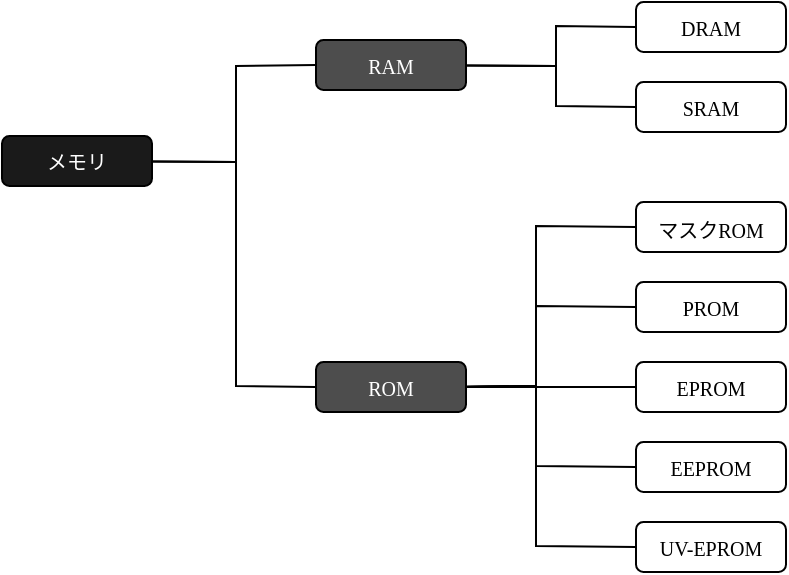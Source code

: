 <mxfile>
    <diagram id="kTyZddm3oWzcKAigf0XD" name="ページ1">
        <mxGraphModel dx="489" dy="445" grid="0" gridSize="10" guides="1" tooltips="1" connect="1" arrows="1" fold="1" page="1" pageScale="1" pageWidth="827" pageHeight="1169" background="none" math="0" shadow="0">
            <root>
                <mxCell id="0"/>
                <mxCell id="1" parent="0"/>
                <mxCell id="19" style="edgeStyle=none;html=1;entryX=0;entryY=0.5;entryDx=0;entryDy=0;fontFamily=Times New Roman;fontColor=#FFFFFF;strokeColor=#000000;endArrow=none;endFill=0;rounded=0;" edge="1" parent="1" source="14" target="15">
                    <mxGeometry relative="1" as="geometry">
                        <Array as="points">
                            <mxPoint x="220" y="228"/>
                            <mxPoint x="220" y="180"/>
                        </Array>
                    </mxGeometry>
                </mxCell>
                <mxCell id="20" style="edgeStyle=none;html=1;entryX=0;entryY=0.5;entryDx=0;entryDy=0;strokeColor=#000000;fontFamily=Times New Roman;fontColor=#FFFFFF;endArrow=none;endFill=0;rounded=0;" edge="1" parent="1" source="14" target="16">
                    <mxGeometry relative="1" as="geometry">
                        <Array as="points">
                            <mxPoint x="220" y="228"/>
                            <mxPoint x="220" y="270"/>
                            <mxPoint x="220" y="340"/>
                        </Array>
                    </mxGeometry>
                </mxCell>
                <mxCell id="14" value="メモリ" style="rounded=1;whiteSpace=wrap;html=1;fillColor=#1A1A1A;fillStyle=auto;strokeColor=#000000;fontColor=#FFFFFF;fontFamily=Times New Roman;fontSize=10;" vertex="1" parent="1">
                    <mxGeometry x="103" y="215" width="75" height="25" as="geometry"/>
                </mxCell>
                <mxCell id="23" style="edgeStyle=none;html=1;entryX=0;entryY=0.5;entryDx=0;entryDy=0;strokeColor=#000000;fontFamily=Times New Roman;fontColor=#000000;endArrow=none;endFill=0;rounded=0;" edge="1" parent="1" source="15" target="21">
                    <mxGeometry relative="1" as="geometry">
                        <Array as="points">
                            <mxPoint x="380" y="180"/>
                            <mxPoint x="380" y="160"/>
                        </Array>
                    </mxGeometry>
                </mxCell>
                <mxCell id="24" style="edgeStyle=none;html=1;entryX=0;entryY=0.5;entryDx=0;entryDy=0;strokeColor=#000000;fontFamily=Times New Roman;fontColor=#000000;endArrow=none;endFill=0;rounded=0;" edge="1" parent="1" source="15" target="22">
                    <mxGeometry relative="1" as="geometry">
                        <Array as="points">
                            <mxPoint x="380" y="180"/>
                            <mxPoint x="380" y="200"/>
                        </Array>
                    </mxGeometry>
                </mxCell>
                <mxCell id="15" value="&lt;font face=&quot;Times New Roman&quot; style=&quot;font-size: 10px;&quot;&gt;RAM&lt;br style=&quot;font-size: 10px;&quot;&gt;&lt;/font&gt;" style="rounded=1;whiteSpace=wrap;html=1;fillColor=#4D4D4D;fillStyle=auto;strokeColor=#000000;fontColor=#FFFFFF;fontFamily=LM Roman 10;fontSize=10;" vertex="1" parent="1">
                    <mxGeometry x="260" y="167" width="75" height="25" as="geometry"/>
                </mxCell>
                <mxCell id="34" style="edgeStyle=none;rounded=0;html=1;entryX=0;entryY=0.5;entryDx=0;entryDy=0;strokeColor=#000000;fontFamily=Times New Roman;fontSize=10;fontColor=#000000;endArrow=none;endFill=0;" edge="1" parent="1" source="16" target="29">
                    <mxGeometry relative="1" as="geometry">
                        <Array as="points">
                            <mxPoint x="370" y="340"/>
                            <mxPoint x="370" y="420"/>
                        </Array>
                    </mxGeometry>
                </mxCell>
                <mxCell id="35" style="edgeStyle=none;html=1;entryX=0;entryY=0.5;entryDx=0;entryDy=0;strokeColor=#000000;fontFamily=Times New Roman;fontSize=10;fontColor=#000000;endArrow=none;endFill=0;exitX=1;exitY=0.5;exitDx=0;exitDy=0;rounded=0;" edge="1" parent="1">
                    <mxGeometry relative="1" as="geometry">
                        <mxPoint x="335" y="340.5" as="sourcePoint"/>
                        <mxPoint x="420" y="380.5" as="targetPoint"/>
                        <Array as="points">
                            <mxPoint x="370" y="340"/>
                            <mxPoint x="370" y="380"/>
                        </Array>
                    </mxGeometry>
                </mxCell>
                <mxCell id="36" style="edgeStyle=none;rounded=0;html=1;entryX=0;entryY=0.5;entryDx=0;entryDy=0;strokeColor=#000000;fontFamily=Times New Roman;fontSize=10;fontColor=#000000;endArrow=none;endFill=0;exitX=1;exitY=0.5;exitDx=0;exitDy=0;" edge="1" parent="1" source="16" target="27">
                    <mxGeometry relative="1" as="geometry">
                        <Array as="points">
                            <mxPoint x="370" y="340"/>
                            <mxPoint x="370" y="260"/>
                        </Array>
                    </mxGeometry>
                </mxCell>
                <mxCell id="37" style="edgeStyle=none;rounded=0;html=1;entryX=0;entryY=0.5;entryDx=0;entryDy=0;strokeColor=#000000;fontFamily=Times New Roman;fontSize=10;fontColor=#000000;endArrow=none;endFill=0;exitX=1;exitY=0.5;exitDx=0;exitDy=0;" edge="1" parent="1" source="16" target="28">
                    <mxGeometry relative="1" as="geometry">
                        <Array as="points">
                            <mxPoint x="370" y="340"/>
                            <mxPoint x="370" y="300"/>
                        </Array>
                    </mxGeometry>
                </mxCell>
                <mxCell id="38" style="edgeStyle=none;rounded=0;html=1;entryX=0;entryY=0.5;entryDx=0;entryDy=0;strokeColor=#000000;fontFamily=Times New Roman;fontSize=10;fontColor=#000000;endArrow=none;endFill=0;" edge="1" parent="1" source="16" target="26">
                    <mxGeometry relative="1" as="geometry"/>
                </mxCell>
                <mxCell id="16" value="&lt;font face=&quot;Times New Roman&quot; style=&quot;font-size: 10px;&quot;&gt;ROM&lt;br style=&quot;font-size: 10px;&quot;&gt;&lt;/font&gt;" style="rounded=1;whiteSpace=wrap;html=1;fillColor=#4D4D4D;fillStyle=auto;strokeColor=#000000;fontColor=#FFFFFF;fontFamily=LM Roman 10;fontSize=10;" vertex="1" parent="1">
                    <mxGeometry x="260" y="328" width="75" height="25" as="geometry"/>
                </mxCell>
                <mxCell id="21" value="&lt;font face=&quot;Times New Roman&quot; style=&quot;font-size: 10px;&quot;&gt;DRAM&lt;br style=&quot;font-size: 10px;&quot;&gt;&lt;/font&gt;" style="rounded=1;whiteSpace=wrap;html=1;fillColor=#FFFFFF;fillStyle=auto;strokeColor=#000000;fontColor=#000000;fontFamily=LM Roman 10;fontSize=10;" vertex="1" parent="1">
                    <mxGeometry x="420" y="148" width="75" height="25" as="geometry"/>
                </mxCell>
                <mxCell id="22" value="&lt;font face=&quot;Times New Roman&quot; style=&quot;font-size: 10px;&quot;&gt;SRAM&lt;br style=&quot;font-size: 10px;&quot;&gt;&lt;/font&gt;" style="rounded=1;whiteSpace=wrap;html=1;fillColor=#FFFFFF;fillStyle=auto;strokeColor=#000000;fontColor=#000000;fontFamily=LM Roman 10;fontSize=10;" vertex="1" parent="1">
                    <mxGeometry x="420" y="188" width="75" height="25" as="geometry"/>
                </mxCell>
                <mxCell id="25" value="&lt;font face=&quot;Times New Roman&quot; style=&quot;font-size: 10px;&quot;&gt;EEPROM&lt;br style=&quot;font-size: 10px;&quot;&gt;&lt;/font&gt;" style="rounded=1;whiteSpace=wrap;html=1;fillColor=#FFFFFF;fillStyle=auto;strokeColor=#000000;fontColor=#000000;fontFamily=LM Roman 10;fontSize=10;" vertex="1" parent="1">
                    <mxGeometry x="420" y="368" width="75" height="25" as="geometry"/>
                </mxCell>
                <mxCell id="26" value="&lt;font face=&quot;Times New Roman&quot; style=&quot;font-size: 10px;&quot;&gt;EPROM&lt;br style=&quot;font-size: 10px;&quot;&gt;&lt;/font&gt;" style="rounded=1;whiteSpace=wrap;html=1;fillColor=#FFFFFF;fillStyle=auto;strokeColor=#000000;fontColor=#000000;fontFamily=LM Roman 10;fontSize=10;" vertex="1" parent="1">
                    <mxGeometry x="420" y="328" width="75" height="25" as="geometry"/>
                </mxCell>
                <mxCell id="27" value="&lt;font face=&quot;Times New Roman&quot;&gt;&lt;font style=&quot;font-size: 10px;&quot;&gt;マスクROM&lt;/font&gt;&lt;br&gt;&lt;/font&gt;" style="rounded=1;whiteSpace=wrap;html=1;fillColor=#FFFFFF;fillStyle=auto;strokeColor=#000000;fontColor=#000000;fontFamily=LM Roman 10;" vertex="1" parent="1">
                    <mxGeometry x="420" y="248" width="75" height="25" as="geometry"/>
                </mxCell>
                <mxCell id="28" value="&lt;font face=&quot;Times New Roman&quot; style=&quot;font-size: 10px;&quot;&gt;PROM&lt;br style=&quot;font-size: 10px;&quot;&gt;&lt;/font&gt;" style="rounded=1;whiteSpace=wrap;html=1;fillColor=#FFFFFF;fillStyle=auto;strokeColor=#000000;fontColor=#000000;fontFamily=LM Roman 10;fontSize=10;" vertex="1" parent="1">
                    <mxGeometry x="420" y="288" width="75" height="25" as="geometry"/>
                </mxCell>
                <mxCell id="29" value="&lt;font face=&quot;Times New Roman&quot; style=&quot;font-size: 10px;&quot;&gt;UV-EPROM&lt;br style=&quot;font-size: 10px;&quot;&gt;&lt;/font&gt;" style="rounded=1;whiteSpace=wrap;html=1;fillColor=#FFFFFF;fillStyle=auto;strokeColor=#000000;fontColor=#000000;fontFamily=LM Roman 10;fontSize=10;" vertex="1" parent="1">
                    <mxGeometry x="420" y="408" width="75" height="25" as="geometry"/>
                </mxCell>
            </root>
        </mxGraphModel>
    </diagram>
</mxfile>